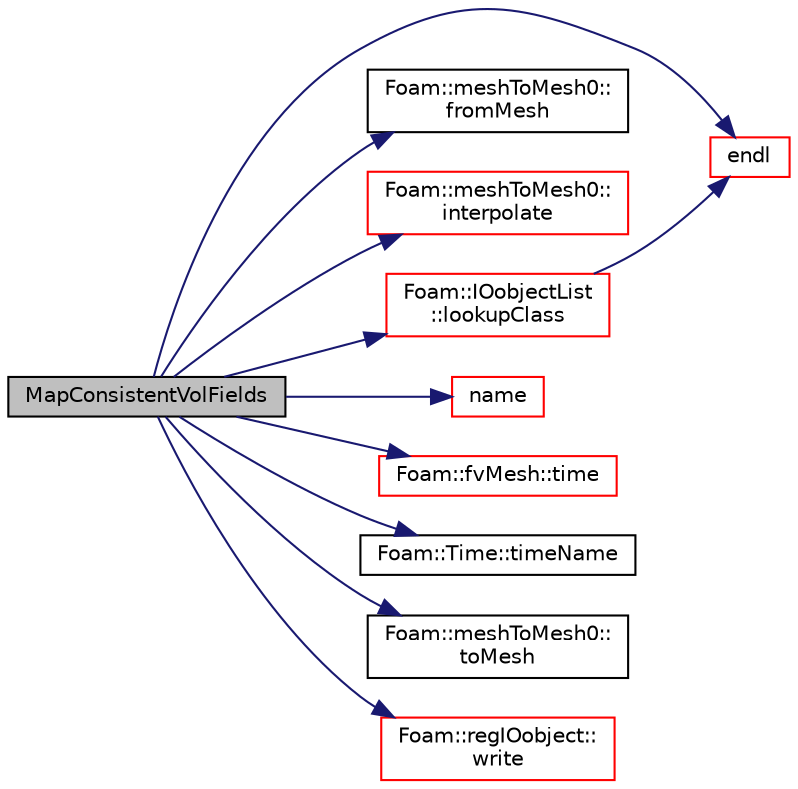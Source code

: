 digraph "MapConsistentVolFields"
{
  bgcolor="transparent";
  edge [fontname="Helvetica",fontsize="10",labelfontname="Helvetica",labelfontsize="10"];
  node [fontname="Helvetica",fontsize="10",shape=record];
  rankdir="LR";
  Node1 [label="MapConsistentVolFields",height=0.2,width=0.4,color="black", fillcolor="grey75", style="filled", fontcolor="black"];
  Node1 -> Node2 [color="midnightblue",fontsize="10",style="solid",fontname="Helvetica"];
  Node2 [label="endl",height=0.2,width=0.4,color="red",URL="$a10974.html#a2db8fe02a0d3909e9351bb4275b23ce4",tooltip="Add newline and flush stream. "];
  Node1 -> Node3 [color="midnightblue",fontsize="10",style="solid",fontname="Helvetica"];
  Node3 [label="Foam::meshToMesh0::\lfromMesh",height=0.2,width=0.4,color="black",URL="$a01509.html#a1622bcac6ad76c709ca29408e0477b1f"];
  Node1 -> Node4 [color="midnightblue",fontsize="10",style="solid",fontname="Helvetica"];
  Node4 [label="Foam::meshToMesh0::\linterpolate",height=0.2,width=0.4,color="red",URL="$a01509.html#a6fce70ab4c4920304ea62c241d81ba57",tooltip="Interpolate volume field. "];
  Node1 -> Node5 [color="midnightblue",fontsize="10",style="solid",fontname="Helvetica"];
  Node5 [label="Foam::IOobjectList\l::lookupClass",height=0.2,width=0.4,color="red",URL="$a01198.html#a6bb7ea6a3d433ef4560d7630cfc4ab3a",tooltip="Return the list for all IOobjects of a given class. "];
  Node5 -> Node2 [color="midnightblue",fontsize="10",style="solid",fontname="Helvetica"];
  Node1 -> Node6 [color="midnightblue",fontsize="10",style="solid",fontname="Helvetica"];
  Node6 [label="name",height=0.2,width=0.4,color="red",URL="$a10974.html#adcb0df2bd4953cb6bb390272d8263c3a",tooltip="Return a string representation of a complex. "];
  Node1 -> Node7 [color="midnightblue",fontsize="10",style="solid",fontname="Helvetica"];
  Node7 [label="Foam::fvMesh::time",height=0.2,width=0.4,color="red",URL="$a00889.html#a48fcf6de2789aff6b430b5fc1a05693f",tooltip="Return the top-level database. "];
  Node1 -> Node8 [color="midnightblue",fontsize="10",style="solid",fontname="Helvetica"];
  Node8 [label="Foam::Time::timeName",height=0.2,width=0.4,color="black",URL="$a02683.html#a5ae6a110de1b22323e19a46943c7f0c1",tooltip="Return time name of given scalar time. "];
  Node1 -> Node9 [color="midnightblue",fontsize="10",style="solid",fontname="Helvetica"];
  Node9 [label="Foam::meshToMesh0::\ltoMesh",height=0.2,width=0.4,color="black",URL="$a01509.html#aadca59a1859b7bee60a1d3a5110b0ad2"];
  Node1 -> Node10 [color="midnightblue",fontsize="10",style="solid",fontname="Helvetica"];
  Node10 [label="Foam::regIOobject::\lwrite",height=0.2,width=0.4,color="red",URL="$a02193.html#a6e5faa425b059eeb55cd904755791076",tooltip="Write using setting from DB. "];
}
